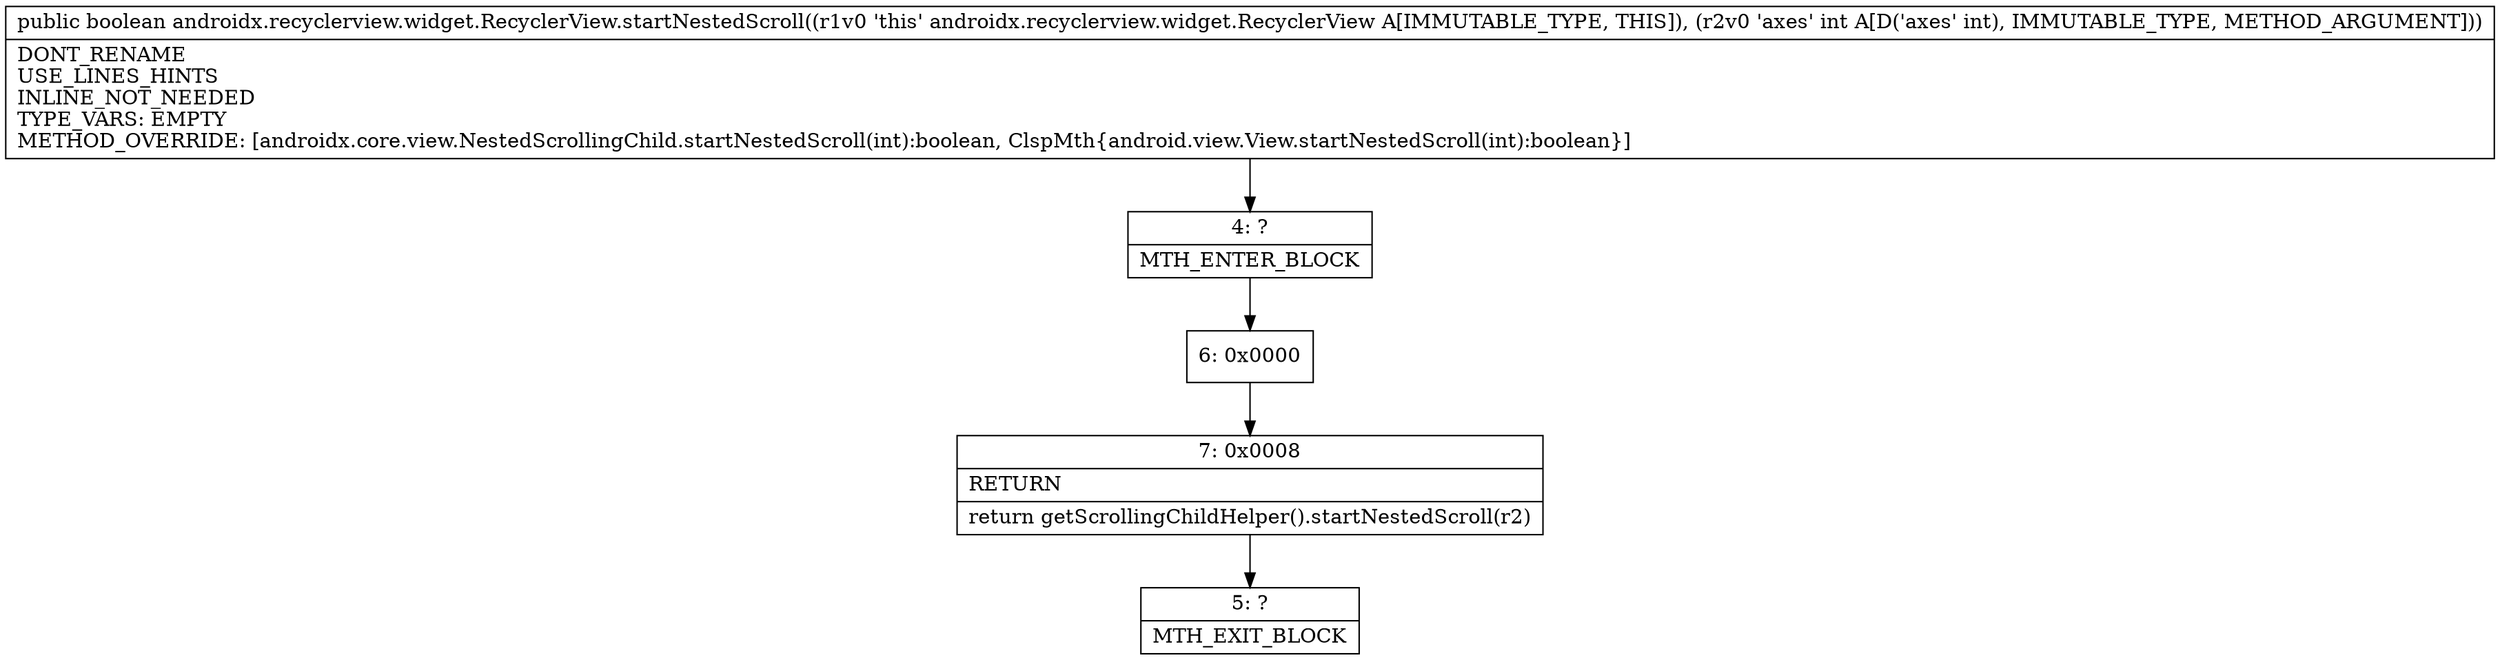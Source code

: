 digraph "CFG forandroidx.recyclerview.widget.RecyclerView.startNestedScroll(I)Z" {
Node_4 [shape=record,label="{4\:\ ?|MTH_ENTER_BLOCK\l}"];
Node_6 [shape=record,label="{6\:\ 0x0000}"];
Node_7 [shape=record,label="{7\:\ 0x0008|RETURN\l|return getScrollingChildHelper().startNestedScroll(r2)\l}"];
Node_5 [shape=record,label="{5\:\ ?|MTH_EXIT_BLOCK\l}"];
MethodNode[shape=record,label="{public boolean androidx.recyclerview.widget.RecyclerView.startNestedScroll((r1v0 'this' androidx.recyclerview.widget.RecyclerView A[IMMUTABLE_TYPE, THIS]), (r2v0 'axes' int A[D('axes' int), IMMUTABLE_TYPE, METHOD_ARGUMENT]))  | DONT_RENAME\lUSE_LINES_HINTS\lINLINE_NOT_NEEDED\lTYPE_VARS: EMPTY\lMETHOD_OVERRIDE: [androidx.core.view.NestedScrollingChild.startNestedScroll(int):boolean, ClspMth\{android.view.View.startNestedScroll(int):boolean\}]\l}"];
MethodNode -> Node_4;Node_4 -> Node_6;
Node_6 -> Node_7;
Node_7 -> Node_5;
}

